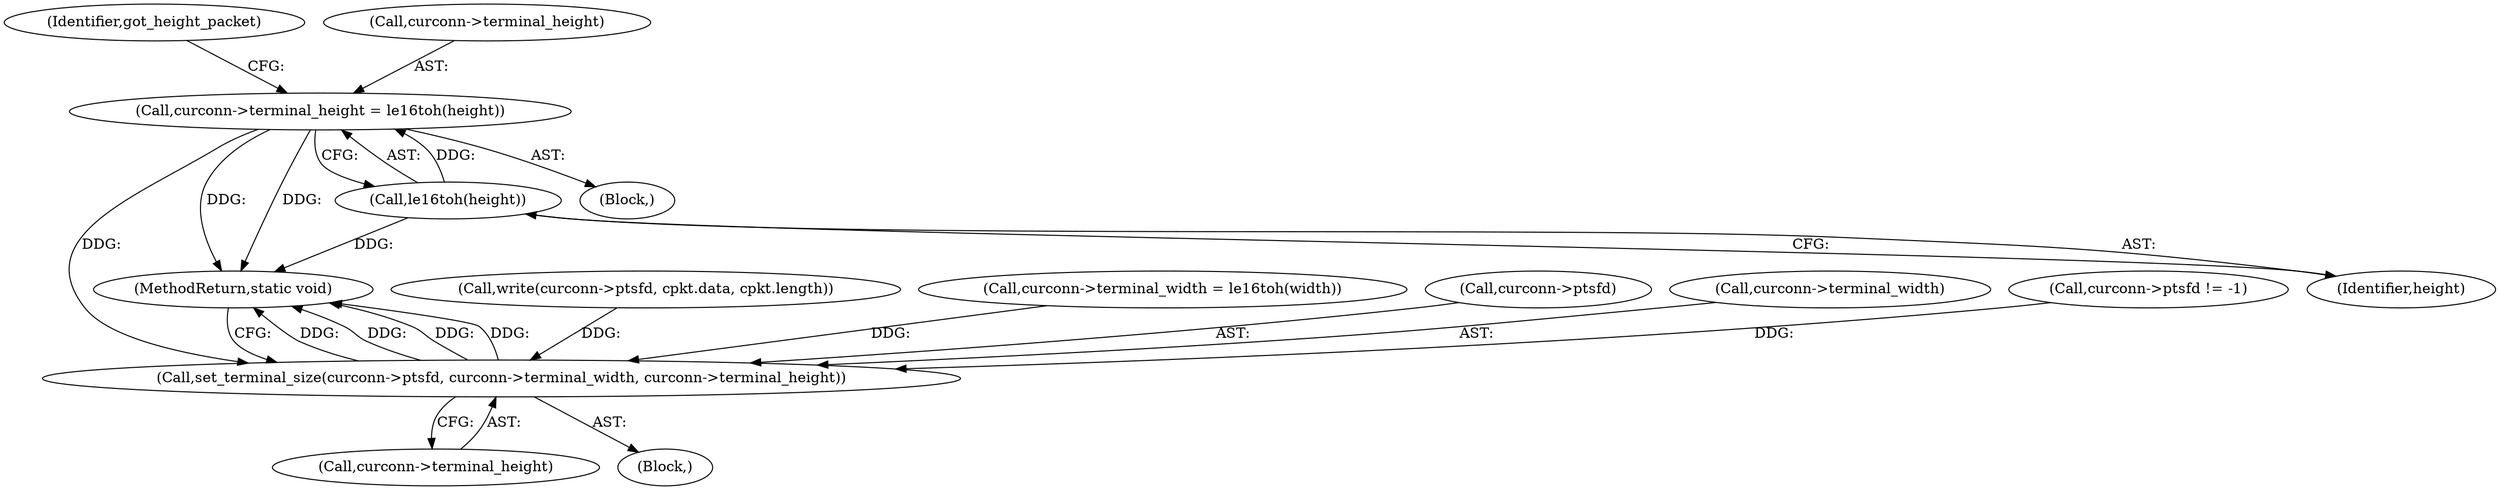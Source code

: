 digraph "0_MAC-Telnet_b69d11727d4f0f8cf719c79e3fb700f55ca03e9a_1@pointer" {
"1000333" [label="(Call,curconn->terminal_height = le16toh(height))"];
"1000337" [label="(Call,le16toh(height))"];
"1000483" [label="(Call,set_terminal_size(curconn->ptsfd, curconn->terminal_width, curconn->terminal_height))"];
"1000333" [label="(Call,curconn->terminal_height = le16toh(height))"];
"1000432" [label="(Call,write(curconn->ptsfd, cpkt.data, cpkt.length))"];
"1000340" [label="(Identifier,got_height_packet)"];
"1000302" [label="(Call,curconn->terminal_width = le16toh(width))"];
"1000490" [label="(Call,curconn->terminal_height)"];
"1000493" [label="(MethodReturn,static void)"];
"1000337" [label="(Call,le16toh(height))"];
"1000482" [label="(Block,)"];
"1000484" [label="(Call,curconn->ptsfd)"];
"1000487" [label="(Call,curconn->terminal_width)"];
"1000483" [label="(Call,set_terminal_size(curconn->ptsfd, curconn->terminal_width, curconn->terminal_height))"];
"1000324" [label="(Block,)"];
"1000425" [label="(Call,curconn->ptsfd != -1)"];
"1000338" [label="(Identifier,height)"];
"1000334" [label="(Call,curconn->terminal_height)"];
"1000333" -> "1000324"  [label="AST: "];
"1000333" -> "1000337"  [label="CFG: "];
"1000334" -> "1000333"  [label="AST: "];
"1000337" -> "1000333"  [label="AST: "];
"1000340" -> "1000333"  [label="CFG: "];
"1000333" -> "1000493"  [label="DDG: "];
"1000333" -> "1000493"  [label="DDG: "];
"1000337" -> "1000333"  [label="DDG: "];
"1000333" -> "1000483"  [label="DDG: "];
"1000337" -> "1000338"  [label="CFG: "];
"1000338" -> "1000337"  [label="AST: "];
"1000337" -> "1000493"  [label="DDG: "];
"1000483" -> "1000482"  [label="AST: "];
"1000483" -> "1000490"  [label="CFG: "];
"1000484" -> "1000483"  [label="AST: "];
"1000487" -> "1000483"  [label="AST: "];
"1000490" -> "1000483"  [label="AST: "];
"1000493" -> "1000483"  [label="CFG: "];
"1000483" -> "1000493"  [label="DDG: "];
"1000483" -> "1000493"  [label="DDG: "];
"1000483" -> "1000493"  [label="DDG: "];
"1000483" -> "1000493"  [label="DDG: "];
"1000425" -> "1000483"  [label="DDG: "];
"1000432" -> "1000483"  [label="DDG: "];
"1000302" -> "1000483"  [label="DDG: "];
}

